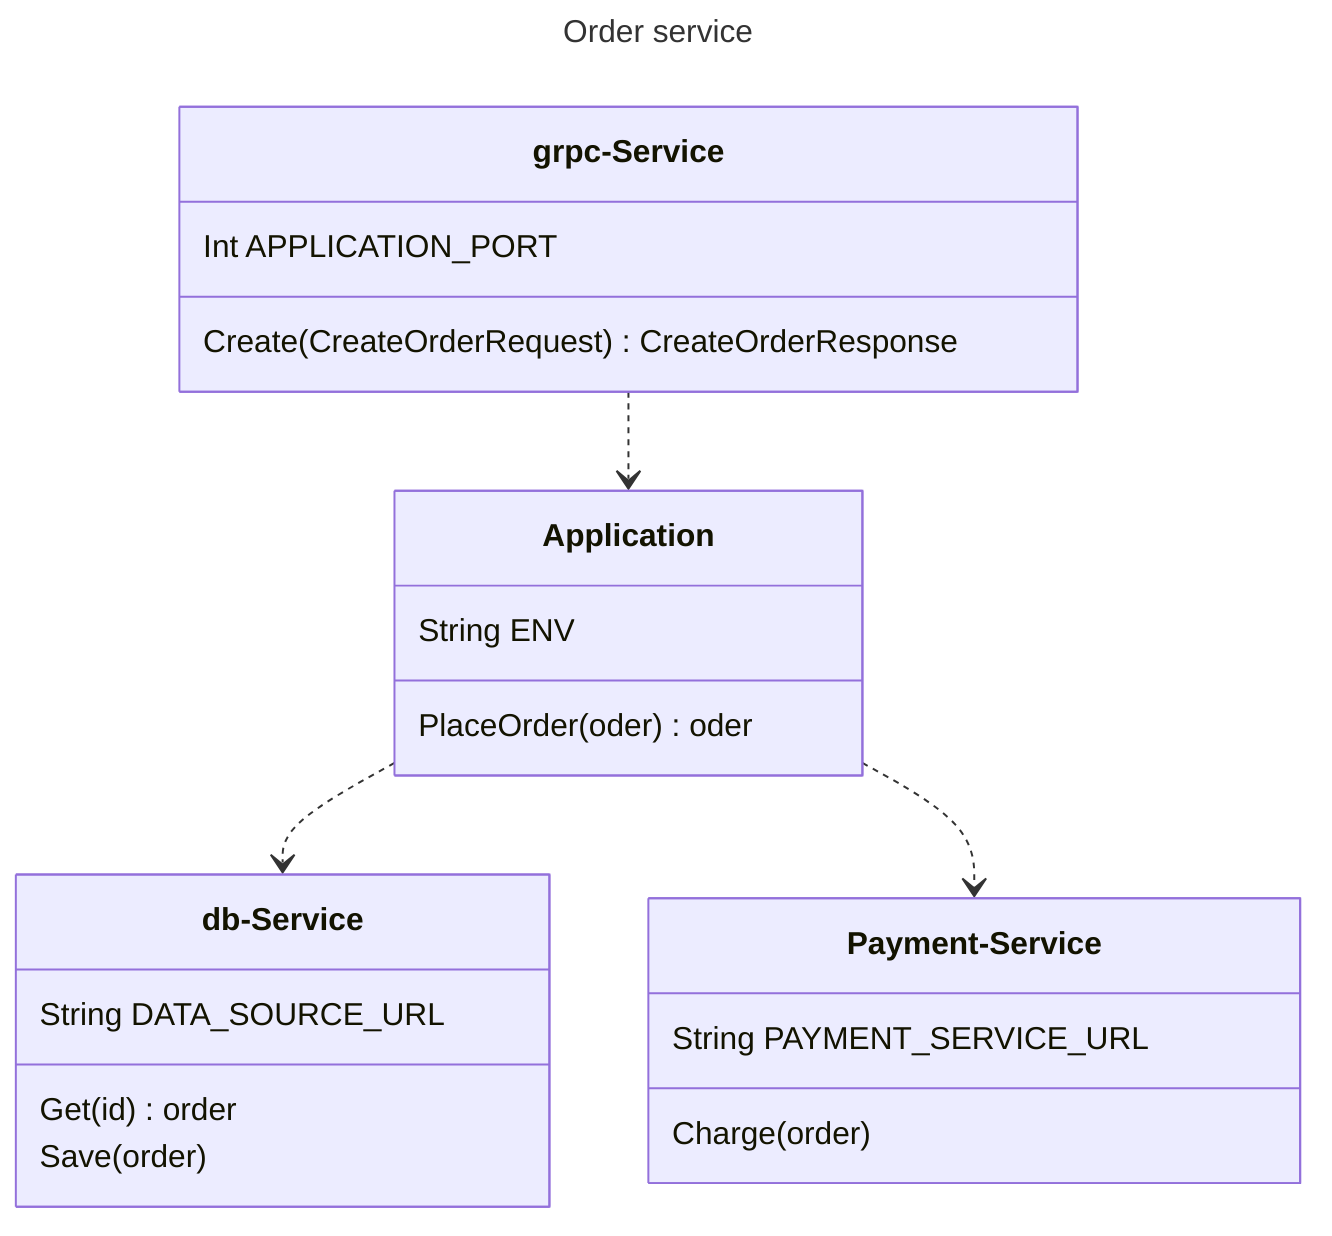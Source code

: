 ---
  title: Order service
---
classDiagram
  grpc-Service ..> Application
  Application ..> db-Service
  Application ..> Payment-Service
  class grpc-Service {
    Int APPLICATION_PORT
    Create(CreateOrderRequest) CreateOrderResponse
  }
  class Application {
    String ENV
    PlaceOrder(oder) oder
  }
  class db-Service {
    String DATA_SOURCE_URL
    Get(id) order
    Save(order)
  }
  class Payment-Service {
    String PAYMENT_SERVICE_URL
    Charge(order)
  }